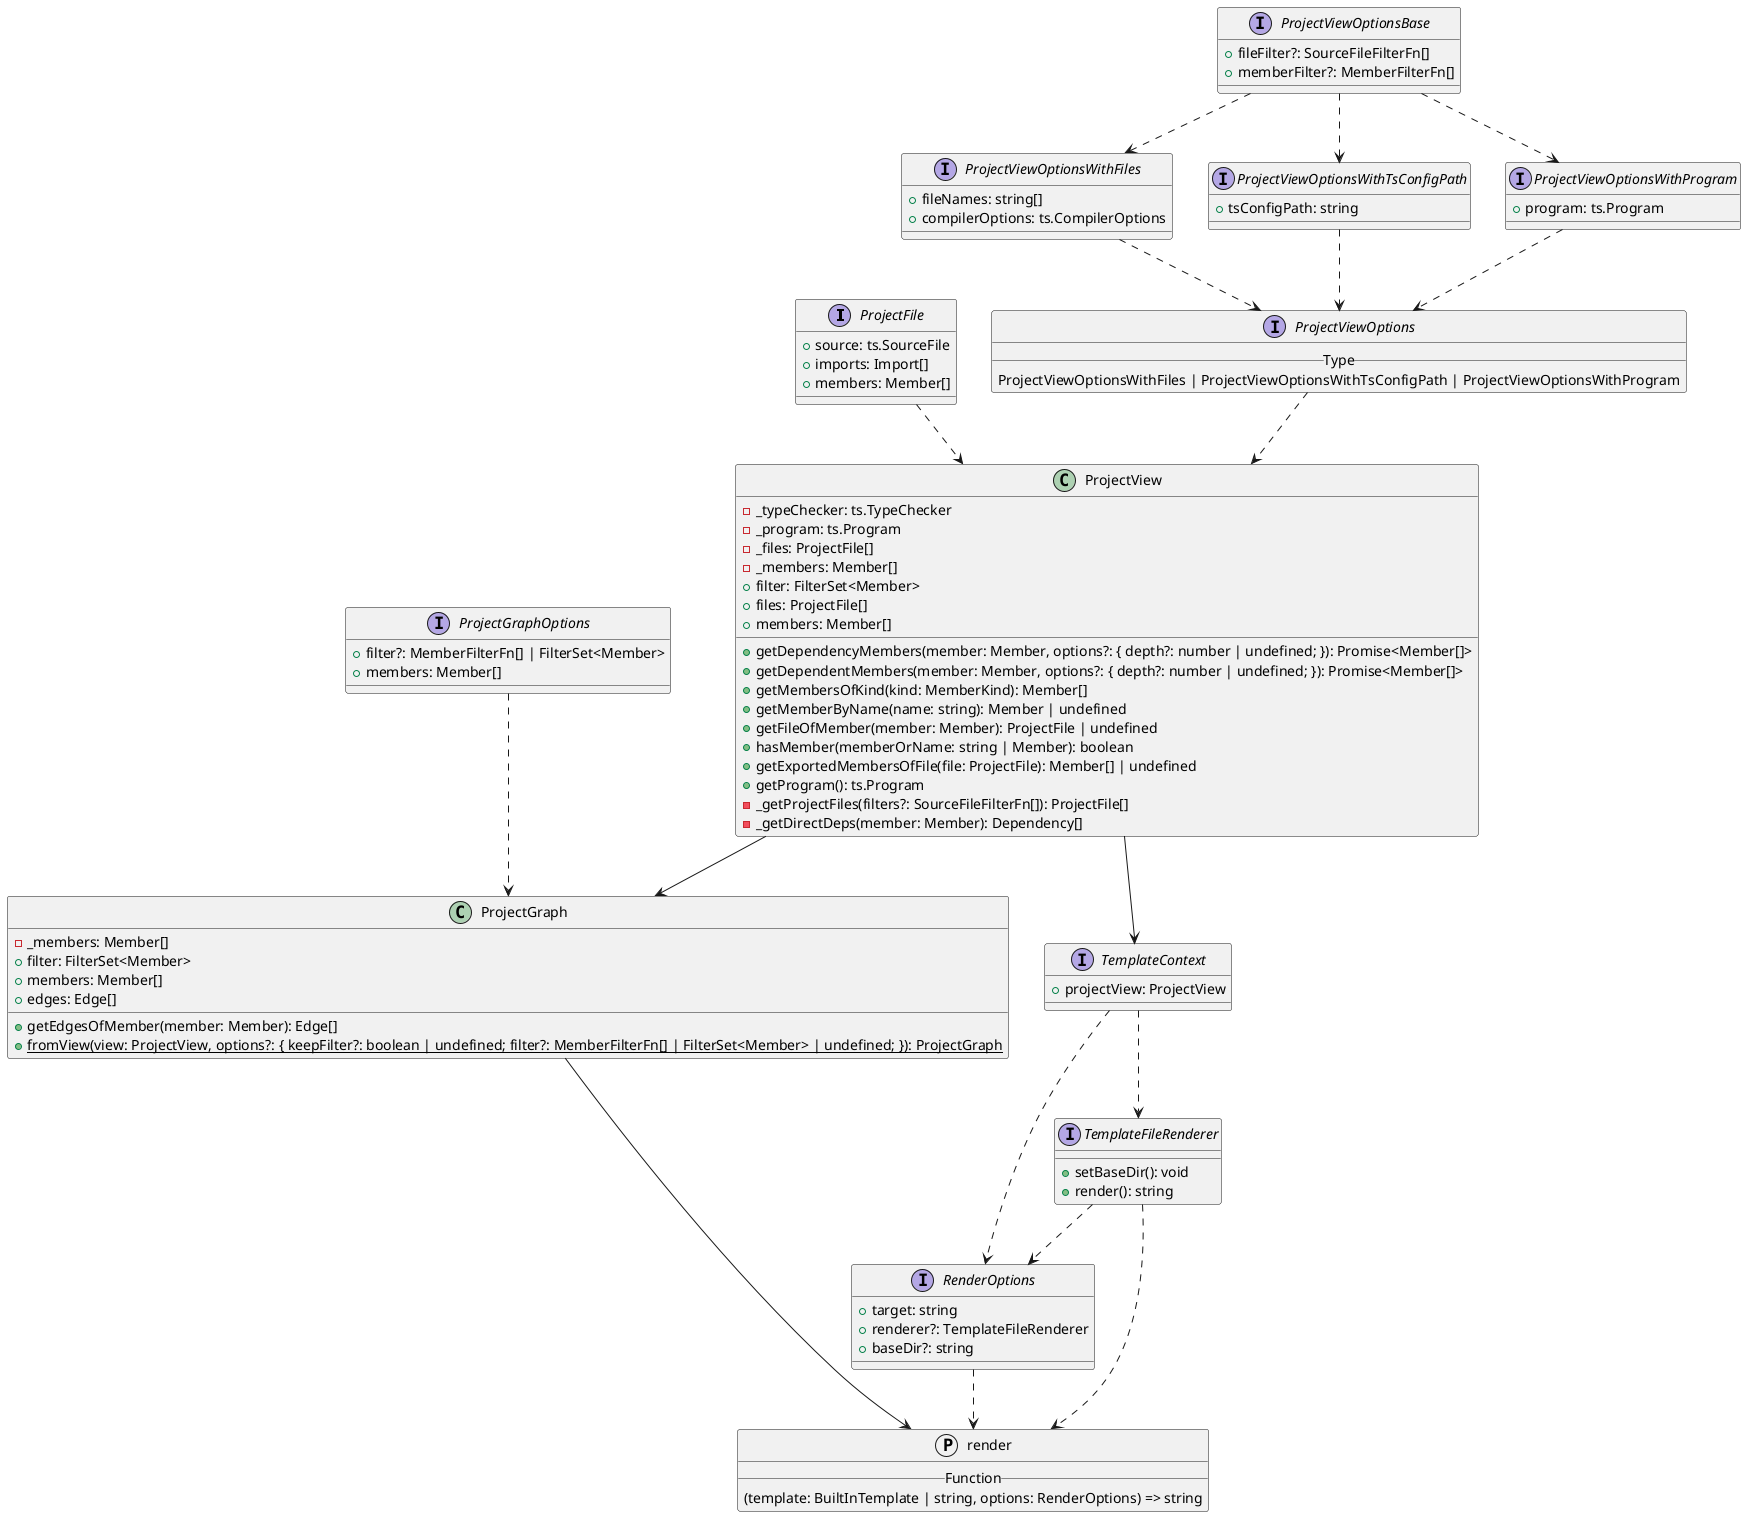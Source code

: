 ' This file was generated by tsplot (https://github.com/JanUnld/tsplot#readme)
@startuml
interface ProjectFile {
    + source: ts.SourceFile
    + imports: Import[]
    + members: Member[]
}
interface ProjectViewOptionsBase {
    + fileFilter?: SourceFileFilterFn[]
    + memberFilter?: MemberFilterFn[]
}
interface ProjectViewOptionsWithFiles {
    + fileNames: string[]
    + compilerOptions: ts.CompilerOptions
}
interface ProjectViewOptionsWithTsConfigPath {
    + tsConfigPath: string
}
interface ProjectViewOptionsWithProgram {
    + program: ts.Program
}
interface ProjectViewOptions {
    __ Type __
    ProjectViewOptionsWithFiles | ProjectViewOptionsWithTsConfigPath | ProjectViewOptionsWithProgram
}
class ProjectView {
    - _typeChecker: ts.TypeChecker
    - _program: ts.Program
    - _files: ProjectFile[]
    - _members: Member[]
    + filter: FilterSet<Member>
    + files: ProjectFile[]
    + members: Member[]
    + getDependencyMembers(member: Member, options?: { depth?: number | undefined; }): Promise<Member[]>
    + getDependentMembers(member: Member, options?: { depth?: number | undefined; }): Promise<Member[]>
    + getMembersOfKind(kind: MemberKind): Member[]
    + getMemberByName(name: string): Member | undefined
    + getFileOfMember(member: Member): ProjectFile | undefined
    + hasMember(memberOrName: string | Member): boolean
    + getExportedMembersOfFile(file: ProjectFile): Member[] | undefined
    + getProgram(): ts.Program
    - _getProjectFiles(filters?: SourceFileFilterFn[]): ProjectFile[]
    - _getDirectDeps(member: Member): Dependency[]
}
class ProjectGraph {
    - _members: Member[]
    + filter: FilterSet<Member>
    + members: Member[]
    + edges: Edge[]
    + getEdgesOfMember(member: Member): Edge[]
    + {static} fromView(view: ProjectView, options?: { keepFilter?: boolean | undefined; filter?: MemberFilterFn[] | FilterSet<Member> | undefined; }): ProjectGraph
}
interface ProjectGraphOptions {
    + filter?: MemberFilterFn[] | FilterSet<Member>
    + members: Member[]
}
interface TemplateContext {
    + projectView: ProjectView
}
interface TemplateFileRenderer {
    + setBaseDir(): void
    + render(): string
}
interface RenderOptions {
    + target: string
    + renderer?: TemplateFileRenderer
    + baseDir?: string
}
protocol render {
    __ Function __
    (template: BuiltInTemplate | string, options: RenderOptions) => string
}
ProjectViewOptionsBase..>ProjectViewOptionsWithFiles
ProjectViewOptionsBase..>ProjectViewOptionsWithTsConfigPath
ProjectViewOptionsBase..>ProjectViewOptionsWithProgram
ProjectViewOptionsWithFiles..>ProjectViewOptions
ProjectViewOptionsWithTsConfigPath..>ProjectViewOptions
ProjectViewOptionsWithProgram..>ProjectViewOptions
ProjectViewOptions..>ProjectView
ProjectFile..>ProjectView
ProjectGraphOptions..>ProjectGraph
ProjectView-->ProjectGraph
ProjectView-->TemplateContext
TemplateContext..>TemplateFileRenderer
TemplateContext..>RenderOptions
TemplateFileRenderer..>RenderOptions
RenderOptions..>render
ProjectGraph-->render
TemplateFileRenderer..>render
@enduml

